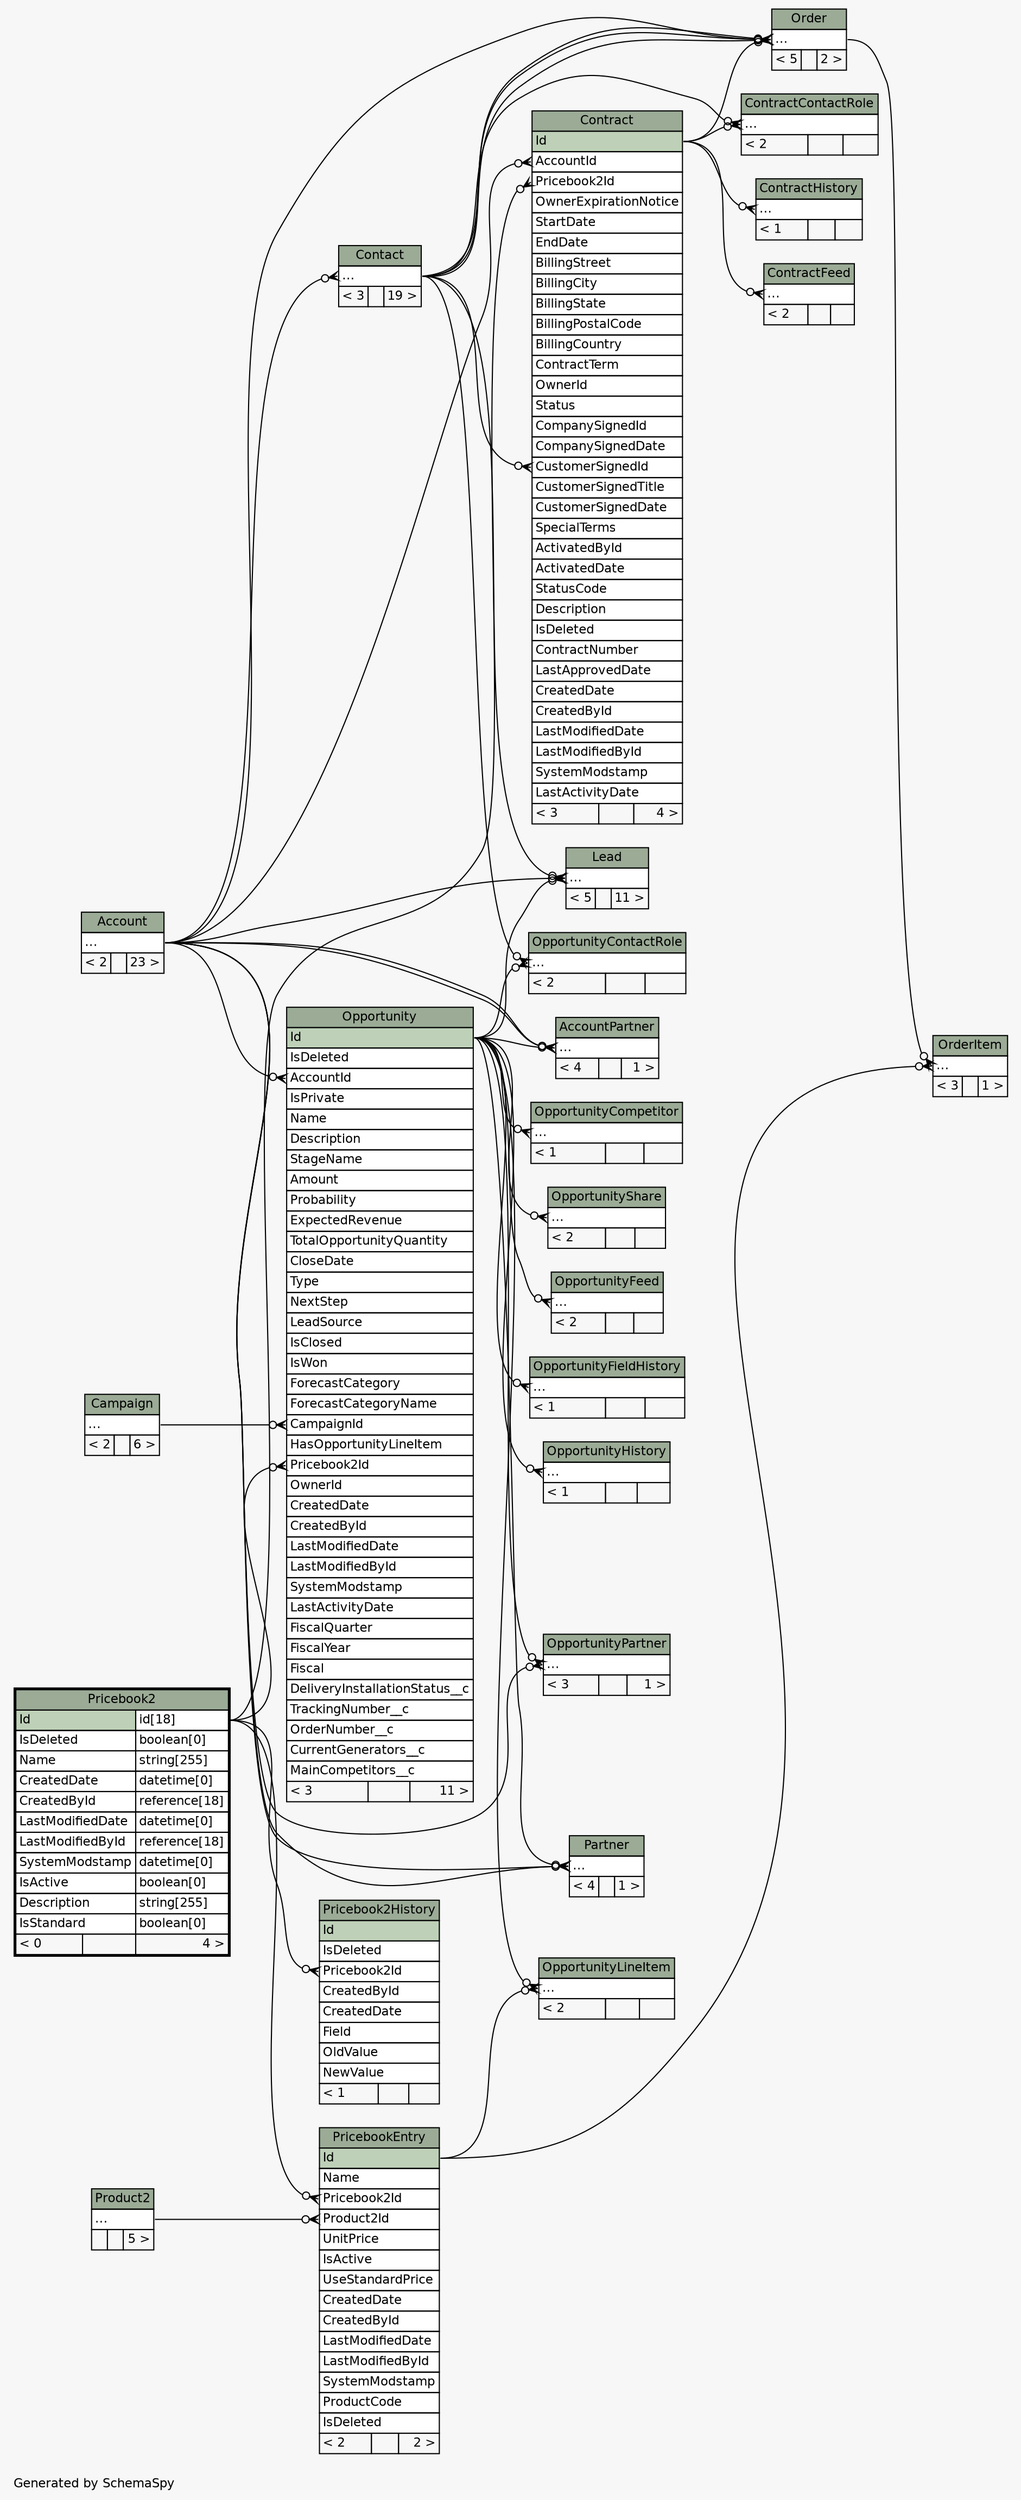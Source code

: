 // dot 2.36.0 on Mac OS X 10.11.6
// SchemaSpy rev 590
digraph "twoDegreesRelationshipsDiagram" {
  graph [
    rankdir="RL"
    bgcolor="#f7f7f7"
    label="\nGenerated by SchemaSpy"
    labeljust="l"
    nodesep="0.18"
    ranksep="0.46"
    fontname="Helvetica"
    fontsize="11"
  ];
  node [
    fontname="Helvetica"
    fontsize="11"
    shape="plaintext"
  ];
  edge [
    arrowsize="0.8"
  ];
  "AccountPartner":"elipses":w -> "Account":"elipses":e [arrowhead=none dir=back arrowtail=crowodot];
  "AccountPartner":"elipses":w -> "Account":"elipses":e [arrowhead=none dir=back arrowtail=crowodot];
  "AccountPartner":"elipses":w -> "Opportunity":"Id":e [arrowhead=none dir=back arrowtail=crowodot];
  "Contact":"elipses":w -> "Account":"elipses":e [arrowhead=none dir=back arrowtail=crowodot];
  "Contract":"AccountId":w -> "Account":"elipses":e [arrowhead=none dir=back arrowtail=crowodot];
  "Contract":"CustomerSignedId":w -> "Contact":"elipses":e [arrowhead=none dir=back arrowtail=crowodot];
  "Contract":"Pricebook2Id":w -> "Pricebook2":"Id.type":e [arrowhead=none dir=back arrowtail=crowodot];
  "ContractContactRole":"elipses":w -> "Contact":"elipses":e [arrowhead=none dir=back arrowtail=crowodot];
  "ContractContactRole":"elipses":w -> "Contract":"Id":e [arrowhead=none dir=back arrowtail=crowodot];
  "ContractFeed":"elipses":w -> "Contract":"Id":e [arrowhead=none dir=back arrowtail=crowodot];
  "ContractHistory":"elipses":w -> "Contract":"Id":e [arrowhead=none dir=back arrowtail=crowodot];
  "Lead":"elipses":w -> "Account":"elipses":e [arrowhead=none dir=back arrowtail=crowodot];
  "Lead":"elipses":w -> "Contact":"elipses":e [arrowhead=none dir=back arrowtail=crowodot];
  "Lead":"elipses":w -> "Opportunity":"Id":e [arrowhead=none dir=back arrowtail=crowodot];
  "Opportunity":"AccountId":w -> "Account":"elipses":e [arrowhead=none dir=back arrowtail=crowodot];
  "Opportunity":"CampaignId":w -> "Campaign":"elipses":e [arrowhead=none dir=back arrowtail=crowodot];
  "Opportunity":"Pricebook2Id":w -> "Pricebook2":"Id.type":e [arrowhead=none dir=back arrowtail=crowodot];
  "OpportunityCompetitor":"elipses":w -> "Opportunity":"Id":e [arrowhead=none dir=back arrowtail=crowodot];
  "OpportunityContactRole":"elipses":w -> "Contact":"elipses":e [arrowhead=none dir=back arrowtail=crowodot];
  "OpportunityContactRole":"elipses":w -> "Opportunity":"Id":e [arrowhead=none dir=back arrowtail=crowodot];
  "OpportunityFeed":"elipses":w -> "Opportunity":"Id":e [arrowhead=none dir=back arrowtail=crowodot];
  "OpportunityFieldHistory":"elipses":w -> "Opportunity":"Id":e [arrowhead=none dir=back arrowtail=crowodot];
  "OpportunityHistory":"elipses":w -> "Opportunity":"Id":e [arrowhead=none dir=back arrowtail=crowodot];
  "OpportunityLineItem":"elipses":w -> "Opportunity":"Id":e [arrowhead=none dir=back arrowtail=crowodot];
  "OpportunityLineItem":"elipses":w -> "PricebookEntry":"Id":e [arrowhead=none dir=back arrowtail=crowodot];
  "OpportunityPartner":"elipses":w -> "Account":"elipses":e [arrowhead=none dir=back arrowtail=crowodot];
  "OpportunityPartner":"elipses":w -> "Opportunity":"Id":e [arrowhead=none dir=back arrowtail=crowodot];
  "OpportunityShare":"elipses":w -> "Opportunity":"Id":e [arrowhead=none dir=back arrowtail=crowodot];
  "Order":"elipses":w -> "Account":"elipses":e [arrowhead=none dir=back arrowtail=crowodot];
  "Order":"elipses":w -> "Contact":"elipses":e [arrowhead=none dir=back arrowtail=crowodot];
  "Order":"elipses":w -> "Contract":"Id":e [arrowhead=none dir=back arrowtail=crowodot];
  "Order":"elipses":w -> "Contact":"elipses":e [arrowhead=none dir=back arrowtail=crowodot];
  "Order":"elipses":w -> "Contact":"elipses":e [arrowhead=none dir=back arrowtail=crowodot];
  "OrderItem":"elipses":w -> "Order":"elipses":e [arrowhead=none dir=back arrowtail=crowodot];
  "OrderItem":"elipses":w -> "PricebookEntry":"Id":e [arrowhead=none dir=back arrowtail=crowodot];
  "Partner":"elipses":w -> "Account":"elipses":e [arrowhead=none dir=back arrowtail=crowodot];
  "Partner":"elipses":w -> "Account":"elipses":e [arrowhead=none dir=back arrowtail=crowodot];
  "Partner":"elipses":w -> "Opportunity":"Id":e [arrowhead=none dir=back arrowtail=crowodot];
  "Pricebook2History":"Pricebook2Id":w -> "Pricebook2":"Id.type":e [arrowhead=none dir=back arrowtail=crowodot];
  "PricebookEntry":"Pricebook2Id":w -> "Pricebook2":"Id.type":e [arrowhead=none dir=back arrowtail=crowodot];
  "PricebookEntry":"Product2Id":w -> "Product2":"elipses":e [arrowhead=none dir=back arrowtail=crowodot];
  "Account" [
    label=<
    <TABLE BORDER="0" CELLBORDER="1" CELLSPACING="0" BGCOLOR="#ffffff">
      <TR><TD COLSPAN="3" BGCOLOR="#9bab96" ALIGN="CENTER">Account</TD></TR>
      <TR><TD PORT="elipses" COLSPAN="3" ALIGN="LEFT">...</TD></TR>
      <TR><TD ALIGN="LEFT" BGCOLOR="#f7f7f7">&lt; 2</TD><TD ALIGN="RIGHT" BGCOLOR="#f7f7f7">  </TD><TD ALIGN="RIGHT" BGCOLOR="#f7f7f7">23 &gt;</TD></TR>
    </TABLE>>
    URL="Account.html"
    tooltip="Account"
  ];
  "AccountPartner" [
    label=<
    <TABLE BORDER="0" CELLBORDER="1" CELLSPACING="0" BGCOLOR="#ffffff">
      <TR><TD COLSPAN="3" BGCOLOR="#9bab96" ALIGN="CENTER">AccountPartner</TD></TR>
      <TR><TD PORT="elipses" COLSPAN="3" ALIGN="LEFT">...</TD></TR>
      <TR><TD ALIGN="LEFT" BGCOLOR="#f7f7f7">&lt; 4</TD><TD ALIGN="RIGHT" BGCOLOR="#f7f7f7">  </TD><TD ALIGN="RIGHT" BGCOLOR="#f7f7f7">1 &gt;</TD></TR>
    </TABLE>>
    URL="AccountPartner.html"
    tooltip="AccountPartner"
  ];
  "Campaign" [
    label=<
    <TABLE BORDER="0" CELLBORDER="1" CELLSPACING="0" BGCOLOR="#ffffff">
      <TR><TD COLSPAN="3" BGCOLOR="#9bab96" ALIGN="CENTER">Campaign</TD></TR>
      <TR><TD PORT="elipses" COLSPAN="3" ALIGN="LEFT">...</TD></TR>
      <TR><TD ALIGN="LEFT" BGCOLOR="#f7f7f7">&lt; 2</TD><TD ALIGN="RIGHT" BGCOLOR="#f7f7f7">  </TD><TD ALIGN="RIGHT" BGCOLOR="#f7f7f7">6 &gt;</TD></TR>
    </TABLE>>
    URL="Campaign.html"
    tooltip="Campaign"
  ];
  "Contact" [
    label=<
    <TABLE BORDER="0" CELLBORDER="1" CELLSPACING="0" BGCOLOR="#ffffff">
      <TR><TD COLSPAN="3" BGCOLOR="#9bab96" ALIGN="CENTER">Contact</TD></TR>
      <TR><TD PORT="elipses" COLSPAN="3" ALIGN="LEFT">...</TD></TR>
      <TR><TD ALIGN="LEFT" BGCOLOR="#f7f7f7">&lt; 3</TD><TD ALIGN="RIGHT" BGCOLOR="#f7f7f7">  </TD><TD ALIGN="RIGHT" BGCOLOR="#f7f7f7">19 &gt;</TD></TR>
    </TABLE>>
    URL="Contact.html"
    tooltip="Contact"
  ];
  "Contract" [
    label=<
    <TABLE BORDER="0" CELLBORDER="1" CELLSPACING="0" BGCOLOR="#ffffff">
      <TR><TD COLSPAN="3" BGCOLOR="#9bab96" ALIGN="CENTER">Contract</TD></TR>
      <TR><TD PORT="Id" COLSPAN="3" BGCOLOR="#bed1b8" ALIGN="LEFT">Id</TD></TR>
      <TR><TD PORT="AccountId" COLSPAN="3" ALIGN="LEFT">AccountId</TD></TR>
      <TR><TD PORT="Pricebook2Id" COLSPAN="3" ALIGN="LEFT">Pricebook2Id</TD></TR>
      <TR><TD PORT="OwnerExpirationNotice" COLSPAN="3" ALIGN="LEFT">OwnerExpirationNotice</TD></TR>
      <TR><TD PORT="StartDate" COLSPAN="3" ALIGN="LEFT">StartDate</TD></TR>
      <TR><TD PORT="EndDate" COLSPAN="3" ALIGN="LEFT">EndDate</TD></TR>
      <TR><TD PORT="BillingStreet" COLSPAN="3" ALIGN="LEFT">BillingStreet</TD></TR>
      <TR><TD PORT="BillingCity" COLSPAN="3" ALIGN="LEFT">BillingCity</TD></TR>
      <TR><TD PORT="BillingState" COLSPAN="3" ALIGN="LEFT">BillingState</TD></TR>
      <TR><TD PORT="BillingPostalCode" COLSPAN="3" ALIGN="LEFT">BillingPostalCode</TD></TR>
      <TR><TD PORT="BillingCountry" COLSPAN="3" ALIGN="LEFT">BillingCountry</TD></TR>
      <TR><TD PORT="ContractTerm" COLSPAN="3" ALIGN="LEFT">ContractTerm</TD></TR>
      <TR><TD PORT="OwnerId" COLSPAN="3" ALIGN="LEFT">OwnerId</TD></TR>
      <TR><TD PORT="Status" COLSPAN="3" ALIGN="LEFT">Status</TD></TR>
      <TR><TD PORT="CompanySignedId" COLSPAN="3" ALIGN="LEFT">CompanySignedId</TD></TR>
      <TR><TD PORT="CompanySignedDate" COLSPAN="3" ALIGN="LEFT">CompanySignedDate</TD></TR>
      <TR><TD PORT="CustomerSignedId" COLSPAN="3" ALIGN="LEFT">CustomerSignedId</TD></TR>
      <TR><TD PORT="CustomerSignedTitle" COLSPAN="3" ALIGN="LEFT">CustomerSignedTitle</TD></TR>
      <TR><TD PORT="CustomerSignedDate" COLSPAN="3" ALIGN="LEFT">CustomerSignedDate</TD></TR>
      <TR><TD PORT="SpecialTerms" COLSPAN="3" ALIGN="LEFT">SpecialTerms</TD></TR>
      <TR><TD PORT="ActivatedById" COLSPAN="3" ALIGN="LEFT">ActivatedById</TD></TR>
      <TR><TD PORT="ActivatedDate" COLSPAN="3" ALIGN="LEFT">ActivatedDate</TD></TR>
      <TR><TD PORT="StatusCode" COLSPAN="3" ALIGN="LEFT">StatusCode</TD></TR>
      <TR><TD PORT="Description" COLSPAN="3" ALIGN="LEFT">Description</TD></TR>
      <TR><TD PORT="IsDeleted" COLSPAN="3" ALIGN="LEFT">IsDeleted</TD></TR>
      <TR><TD PORT="ContractNumber" COLSPAN="3" ALIGN="LEFT">ContractNumber</TD></TR>
      <TR><TD PORT="LastApprovedDate" COLSPAN="3" ALIGN="LEFT">LastApprovedDate</TD></TR>
      <TR><TD PORT="CreatedDate" COLSPAN="3" ALIGN="LEFT">CreatedDate</TD></TR>
      <TR><TD PORT="CreatedById" COLSPAN="3" ALIGN="LEFT">CreatedById</TD></TR>
      <TR><TD PORT="LastModifiedDate" COLSPAN="3" ALIGN="LEFT">LastModifiedDate</TD></TR>
      <TR><TD PORT="LastModifiedById" COLSPAN="3" ALIGN="LEFT">LastModifiedById</TD></TR>
      <TR><TD PORT="SystemModstamp" COLSPAN="3" ALIGN="LEFT">SystemModstamp</TD></TR>
      <TR><TD PORT="LastActivityDate" COLSPAN="3" ALIGN="LEFT">LastActivityDate</TD></TR>
      <TR><TD ALIGN="LEFT" BGCOLOR="#f7f7f7">&lt; 3</TD><TD ALIGN="RIGHT" BGCOLOR="#f7f7f7">  </TD><TD ALIGN="RIGHT" BGCOLOR="#f7f7f7">4 &gt;</TD></TR>
    </TABLE>>
    URL="Contract.html"
    tooltip="Contract"
  ];
  "ContractContactRole" [
    label=<
    <TABLE BORDER="0" CELLBORDER="1" CELLSPACING="0" BGCOLOR="#ffffff">
      <TR><TD COLSPAN="3" BGCOLOR="#9bab96" ALIGN="CENTER">ContractContactRole</TD></TR>
      <TR><TD PORT="elipses" COLSPAN="3" ALIGN="LEFT">...</TD></TR>
      <TR><TD ALIGN="LEFT" BGCOLOR="#f7f7f7">&lt; 2</TD><TD ALIGN="RIGHT" BGCOLOR="#f7f7f7">  </TD><TD ALIGN="RIGHT" BGCOLOR="#f7f7f7">  </TD></TR>
    </TABLE>>
    URL="ContractContactRole.html"
    tooltip="ContractContactRole"
  ];
  "ContractFeed" [
    label=<
    <TABLE BORDER="0" CELLBORDER="1" CELLSPACING="0" BGCOLOR="#ffffff">
      <TR><TD COLSPAN="3" BGCOLOR="#9bab96" ALIGN="CENTER">ContractFeed</TD></TR>
      <TR><TD PORT="elipses" COLSPAN="3" ALIGN="LEFT">...</TD></TR>
      <TR><TD ALIGN="LEFT" BGCOLOR="#f7f7f7">&lt; 2</TD><TD ALIGN="RIGHT" BGCOLOR="#f7f7f7">  </TD><TD ALIGN="RIGHT" BGCOLOR="#f7f7f7">  </TD></TR>
    </TABLE>>
    URL="ContractFeed.html"
    tooltip="ContractFeed"
  ];
  "ContractHistory" [
    label=<
    <TABLE BORDER="0" CELLBORDER="1" CELLSPACING="0" BGCOLOR="#ffffff">
      <TR><TD COLSPAN="3" BGCOLOR="#9bab96" ALIGN="CENTER">ContractHistory</TD></TR>
      <TR><TD PORT="elipses" COLSPAN="3" ALIGN="LEFT">...</TD></TR>
      <TR><TD ALIGN="LEFT" BGCOLOR="#f7f7f7">&lt; 1</TD><TD ALIGN="RIGHT" BGCOLOR="#f7f7f7">  </TD><TD ALIGN="RIGHT" BGCOLOR="#f7f7f7">  </TD></TR>
    </TABLE>>
    URL="ContractHistory.html"
    tooltip="ContractHistory"
  ];
  "Lead" [
    label=<
    <TABLE BORDER="0" CELLBORDER="1" CELLSPACING="0" BGCOLOR="#ffffff">
      <TR><TD COLSPAN="3" BGCOLOR="#9bab96" ALIGN="CENTER">Lead</TD></TR>
      <TR><TD PORT="elipses" COLSPAN="3" ALIGN="LEFT">...</TD></TR>
      <TR><TD ALIGN="LEFT" BGCOLOR="#f7f7f7">&lt; 5</TD><TD ALIGN="RIGHT" BGCOLOR="#f7f7f7">  </TD><TD ALIGN="RIGHT" BGCOLOR="#f7f7f7">11 &gt;</TD></TR>
    </TABLE>>
    URL="Lead.html"
    tooltip="Lead"
  ];
  "Opportunity" [
    label=<
    <TABLE BORDER="0" CELLBORDER="1" CELLSPACING="0" BGCOLOR="#ffffff">
      <TR><TD COLSPAN="3" BGCOLOR="#9bab96" ALIGN="CENTER">Opportunity</TD></TR>
      <TR><TD PORT="Id" COLSPAN="3" BGCOLOR="#bed1b8" ALIGN="LEFT">Id</TD></TR>
      <TR><TD PORT="IsDeleted" COLSPAN="3" ALIGN="LEFT">IsDeleted</TD></TR>
      <TR><TD PORT="AccountId" COLSPAN="3" ALIGN="LEFT">AccountId</TD></TR>
      <TR><TD PORT="IsPrivate" COLSPAN="3" ALIGN="LEFT">IsPrivate</TD></TR>
      <TR><TD PORT="Name" COLSPAN="3" ALIGN="LEFT">Name</TD></TR>
      <TR><TD PORT="Description" COLSPAN="3" ALIGN="LEFT">Description</TD></TR>
      <TR><TD PORT="StageName" COLSPAN="3" ALIGN="LEFT">StageName</TD></TR>
      <TR><TD PORT="Amount" COLSPAN="3" ALIGN="LEFT">Amount</TD></TR>
      <TR><TD PORT="Probability" COLSPAN="3" ALIGN="LEFT">Probability</TD></TR>
      <TR><TD PORT="ExpectedRevenue" COLSPAN="3" ALIGN="LEFT">ExpectedRevenue</TD></TR>
      <TR><TD PORT="TotalOpportunityQuantity" COLSPAN="3" ALIGN="LEFT">TotalOpportunityQuantity</TD></TR>
      <TR><TD PORT="CloseDate" COLSPAN="3" ALIGN="LEFT">CloseDate</TD></TR>
      <TR><TD PORT="Type" COLSPAN="3" ALIGN="LEFT">Type</TD></TR>
      <TR><TD PORT="NextStep" COLSPAN="3" ALIGN="LEFT">NextStep</TD></TR>
      <TR><TD PORT="LeadSource" COLSPAN="3" ALIGN="LEFT">LeadSource</TD></TR>
      <TR><TD PORT="IsClosed" COLSPAN="3" ALIGN="LEFT">IsClosed</TD></TR>
      <TR><TD PORT="IsWon" COLSPAN="3" ALIGN="LEFT">IsWon</TD></TR>
      <TR><TD PORT="ForecastCategory" COLSPAN="3" ALIGN="LEFT">ForecastCategory</TD></TR>
      <TR><TD PORT="ForecastCategoryName" COLSPAN="3" ALIGN="LEFT">ForecastCategoryName</TD></TR>
      <TR><TD PORT="CampaignId" COLSPAN="3" ALIGN="LEFT">CampaignId</TD></TR>
      <TR><TD PORT="HasOpportunityLineItem" COLSPAN="3" ALIGN="LEFT">HasOpportunityLineItem</TD></TR>
      <TR><TD PORT="Pricebook2Id" COLSPAN="3" ALIGN="LEFT">Pricebook2Id</TD></TR>
      <TR><TD PORT="OwnerId" COLSPAN="3" ALIGN="LEFT">OwnerId</TD></TR>
      <TR><TD PORT="CreatedDate" COLSPAN="3" ALIGN="LEFT">CreatedDate</TD></TR>
      <TR><TD PORT="CreatedById" COLSPAN="3" ALIGN="LEFT">CreatedById</TD></TR>
      <TR><TD PORT="LastModifiedDate" COLSPAN="3" ALIGN="LEFT">LastModifiedDate</TD></TR>
      <TR><TD PORT="LastModifiedById" COLSPAN="3" ALIGN="LEFT">LastModifiedById</TD></TR>
      <TR><TD PORT="SystemModstamp" COLSPAN="3" ALIGN="LEFT">SystemModstamp</TD></TR>
      <TR><TD PORT="LastActivityDate" COLSPAN="3" ALIGN="LEFT">LastActivityDate</TD></TR>
      <TR><TD PORT="FiscalQuarter" COLSPAN="3" ALIGN="LEFT">FiscalQuarter</TD></TR>
      <TR><TD PORT="FiscalYear" COLSPAN="3" ALIGN="LEFT">FiscalYear</TD></TR>
      <TR><TD PORT="Fiscal" COLSPAN="3" ALIGN="LEFT">Fiscal</TD></TR>
      <TR><TD PORT="DeliveryInstallationStatus__c" COLSPAN="3" ALIGN="LEFT">DeliveryInstallationStatus__c</TD></TR>
      <TR><TD PORT="TrackingNumber__c" COLSPAN="3" ALIGN="LEFT">TrackingNumber__c</TD></TR>
      <TR><TD PORT="OrderNumber__c" COLSPAN="3" ALIGN="LEFT">OrderNumber__c</TD></TR>
      <TR><TD PORT="CurrentGenerators__c" COLSPAN="3" ALIGN="LEFT">CurrentGenerators__c</TD></TR>
      <TR><TD PORT="MainCompetitors__c" COLSPAN="3" ALIGN="LEFT">MainCompetitors__c</TD></TR>
      <TR><TD ALIGN="LEFT" BGCOLOR="#f7f7f7">&lt; 3</TD><TD ALIGN="RIGHT" BGCOLOR="#f7f7f7">  </TD><TD ALIGN="RIGHT" BGCOLOR="#f7f7f7">11 &gt;</TD></TR>
    </TABLE>>
    URL="Opportunity.html"
    tooltip="Opportunity"
  ];
  "OpportunityCompetitor" [
    label=<
    <TABLE BORDER="0" CELLBORDER="1" CELLSPACING="0" BGCOLOR="#ffffff">
      <TR><TD COLSPAN="3" BGCOLOR="#9bab96" ALIGN="CENTER">OpportunityCompetitor</TD></TR>
      <TR><TD PORT="elipses" COLSPAN="3" ALIGN="LEFT">...</TD></TR>
      <TR><TD ALIGN="LEFT" BGCOLOR="#f7f7f7">&lt; 1</TD><TD ALIGN="RIGHT" BGCOLOR="#f7f7f7">  </TD><TD ALIGN="RIGHT" BGCOLOR="#f7f7f7">  </TD></TR>
    </TABLE>>
    URL="OpportunityCompetitor.html"
    tooltip="OpportunityCompetitor"
  ];
  "OpportunityContactRole" [
    label=<
    <TABLE BORDER="0" CELLBORDER="1" CELLSPACING="0" BGCOLOR="#ffffff">
      <TR><TD COLSPAN="3" BGCOLOR="#9bab96" ALIGN="CENTER">OpportunityContactRole</TD></TR>
      <TR><TD PORT="elipses" COLSPAN="3" ALIGN="LEFT">...</TD></TR>
      <TR><TD ALIGN="LEFT" BGCOLOR="#f7f7f7">&lt; 2</TD><TD ALIGN="RIGHT" BGCOLOR="#f7f7f7">  </TD><TD ALIGN="RIGHT" BGCOLOR="#f7f7f7">  </TD></TR>
    </TABLE>>
    URL="OpportunityContactRole.html"
    tooltip="OpportunityContactRole"
  ];
  "OpportunityFeed" [
    label=<
    <TABLE BORDER="0" CELLBORDER="1" CELLSPACING="0" BGCOLOR="#ffffff">
      <TR><TD COLSPAN="3" BGCOLOR="#9bab96" ALIGN="CENTER">OpportunityFeed</TD></TR>
      <TR><TD PORT="elipses" COLSPAN="3" ALIGN="LEFT">...</TD></TR>
      <TR><TD ALIGN="LEFT" BGCOLOR="#f7f7f7">&lt; 2</TD><TD ALIGN="RIGHT" BGCOLOR="#f7f7f7">  </TD><TD ALIGN="RIGHT" BGCOLOR="#f7f7f7">  </TD></TR>
    </TABLE>>
    URL="OpportunityFeed.html"
    tooltip="OpportunityFeed"
  ];
  "OpportunityFieldHistory" [
    label=<
    <TABLE BORDER="0" CELLBORDER="1" CELLSPACING="0" BGCOLOR="#ffffff">
      <TR><TD COLSPAN="3" BGCOLOR="#9bab96" ALIGN="CENTER">OpportunityFieldHistory</TD></TR>
      <TR><TD PORT="elipses" COLSPAN="3" ALIGN="LEFT">...</TD></TR>
      <TR><TD ALIGN="LEFT" BGCOLOR="#f7f7f7">&lt; 1</TD><TD ALIGN="RIGHT" BGCOLOR="#f7f7f7">  </TD><TD ALIGN="RIGHT" BGCOLOR="#f7f7f7">  </TD></TR>
    </TABLE>>
    URL="OpportunityFieldHistory.html"
    tooltip="OpportunityFieldHistory"
  ];
  "OpportunityHistory" [
    label=<
    <TABLE BORDER="0" CELLBORDER="1" CELLSPACING="0" BGCOLOR="#ffffff">
      <TR><TD COLSPAN="3" BGCOLOR="#9bab96" ALIGN="CENTER">OpportunityHistory</TD></TR>
      <TR><TD PORT="elipses" COLSPAN="3" ALIGN="LEFT">...</TD></TR>
      <TR><TD ALIGN="LEFT" BGCOLOR="#f7f7f7">&lt; 1</TD><TD ALIGN="RIGHT" BGCOLOR="#f7f7f7">  </TD><TD ALIGN="RIGHT" BGCOLOR="#f7f7f7">  </TD></TR>
    </TABLE>>
    URL="OpportunityHistory.html"
    tooltip="OpportunityHistory"
  ];
  "OpportunityLineItem" [
    label=<
    <TABLE BORDER="0" CELLBORDER="1" CELLSPACING="0" BGCOLOR="#ffffff">
      <TR><TD COLSPAN="3" BGCOLOR="#9bab96" ALIGN="CENTER">OpportunityLineItem</TD></TR>
      <TR><TD PORT="elipses" COLSPAN="3" ALIGN="LEFT">...</TD></TR>
      <TR><TD ALIGN="LEFT" BGCOLOR="#f7f7f7">&lt; 2</TD><TD ALIGN="RIGHT" BGCOLOR="#f7f7f7">  </TD><TD ALIGN="RIGHT" BGCOLOR="#f7f7f7">  </TD></TR>
    </TABLE>>
    URL="OpportunityLineItem.html"
    tooltip="OpportunityLineItem"
  ];
  "OpportunityPartner" [
    label=<
    <TABLE BORDER="0" CELLBORDER="1" CELLSPACING="0" BGCOLOR="#ffffff">
      <TR><TD COLSPAN="3" BGCOLOR="#9bab96" ALIGN="CENTER">OpportunityPartner</TD></TR>
      <TR><TD PORT="elipses" COLSPAN="3" ALIGN="LEFT">...</TD></TR>
      <TR><TD ALIGN="LEFT" BGCOLOR="#f7f7f7">&lt; 3</TD><TD ALIGN="RIGHT" BGCOLOR="#f7f7f7">  </TD><TD ALIGN="RIGHT" BGCOLOR="#f7f7f7">1 &gt;</TD></TR>
    </TABLE>>
    URL="OpportunityPartner.html"
    tooltip="OpportunityPartner"
  ];
  "OpportunityShare" [
    label=<
    <TABLE BORDER="0" CELLBORDER="1" CELLSPACING="0" BGCOLOR="#ffffff">
      <TR><TD COLSPAN="3" BGCOLOR="#9bab96" ALIGN="CENTER">OpportunityShare</TD></TR>
      <TR><TD PORT="elipses" COLSPAN="3" ALIGN="LEFT">...</TD></TR>
      <TR><TD ALIGN="LEFT" BGCOLOR="#f7f7f7">&lt; 2</TD><TD ALIGN="RIGHT" BGCOLOR="#f7f7f7">  </TD><TD ALIGN="RIGHT" BGCOLOR="#f7f7f7">  </TD></TR>
    </TABLE>>
    URL="OpportunityShare.html"
    tooltip="OpportunityShare"
  ];
  "Order" [
    label=<
    <TABLE BORDER="0" CELLBORDER="1" CELLSPACING="0" BGCOLOR="#ffffff">
      <TR><TD COLSPAN="3" BGCOLOR="#9bab96" ALIGN="CENTER">Order</TD></TR>
      <TR><TD PORT="elipses" COLSPAN="3" ALIGN="LEFT">...</TD></TR>
      <TR><TD ALIGN="LEFT" BGCOLOR="#f7f7f7">&lt; 5</TD><TD ALIGN="RIGHT" BGCOLOR="#f7f7f7">  </TD><TD ALIGN="RIGHT" BGCOLOR="#f7f7f7">2 &gt;</TD></TR>
    </TABLE>>
    URL="Order.html"
    tooltip="Order"
  ];
  "OrderItem" [
    label=<
    <TABLE BORDER="0" CELLBORDER="1" CELLSPACING="0" BGCOLOR="#ffffff">
      <TR><TD COLSPAN="3" BGCOLOR="#9bab96" ALIGN="CENTER">OrderItem</TD></TR>
      <TR><TD PORT="elipses" COLSPAN="3" ALIGN="LEFT">...</TD></TR>
      <TR><TD ALIGN="LEFT" BGCOLOR="#f7f7f7">&lt; 3</TD><TD ALIGN="RIGHT" BGCOLOR="#f7f7f7">  </TD><TD ALIGN="RIGHT" BGCOLOR="#f7f7f7">1 &gt;</TD></TR>
    </TABLE>>
    URL="OrderItem.html"
    tooltip="OrderItem"
  ];
  "Partner" [
    label=<
    <TABLE BORDER="0" CELLBORDER="1" CELLSPACING="0" BGCOLOR="#ffffff">
      <TR><TD COLSPAN="3" BGCOLOR="#9bab96" ALIGN="CENTER">Partner</TD></TR>
      <TR><TD PORT="elipses" COLSPAN="3" ALIGN="LEFT">...</TD></TR>
      <TR><TD ALIGN="LEFT" BGCOLOR="#f7f7f7">&lt; 4</TD><TD ALIGN="RIGHT" BGCOLOR="#f7f7f7">  </TD><TD ALIGN="RIGHT" BGCOLOR="#f7f7f7">1 &gt;</TD></TR>
    </TABLE>>
    URL="Partner.html"
    tooltip="Partner"
  ];
  "Pricebook2" [
    label=<
    <TABLE BORDER="2" CELLBORDER="1" CELLSPACING="0" BGCOLOR="#ffffff">
      <TR><TD COLSPAN="3" BGCOLOR="#9bab96" ALIGN="CENTER">Pricebook2</TD></TR>
      <TR><TD PORT="Id" COLSPAN="2" BGCOLOR="#bed1b8" ALIGN="LEFT">Id</TD><TD PORT="Id.type" ALIGN="LEFT">id[18]</TD></TR>
      <TR><TD PORT="IsDeleted" COLSPAN="2" ALIGN="LEFT">IsDeleted</TD><TD PORT="IsDeleted.type" ALIGN="LEFT">boolean[0]</TD></TR>
      <TR><TD PORT="Name" COLSPAN="2" ALIGN="LEFT">Name</TD><TD PORT="Name.type" ALIGN="LEFT">string[255]</TD></TR>
      <TR><TD PORT="CreatedDate" COLSPAN="2" ALIGN="LEFT">CreatedDate</TD><TD PORT="CreatedDate.type" ALIGN="LEFT">datetime[0]</TD></TR>
      <TR><TD PORT="CreatedById" COLSPAN="2" ALIGN="LEFT">CreatedById</TD><TD PORT="CreatedById.type" ALIGN="LEFT">reference[18]</TD></TR>
      <TR><TD PORT="LastModifiedDate" COLSPAN="2" ALIGN="LEFT">LastModifiedDate</TD><TD PORT="LastModifiedDate.type" ALIGN="LEFT">datetime[0]</TD></TR>
      <TR><TD PORT="LastModifiedById" COLSPAN="2" ALIGN="LEFT">LastModifiedById</TD><TD PORT="LastModifiedById.type" ALIGN="LEFT">reference[18]</TD></TR>
      <TR><TD PORT="SystemModstamp" COLSPAN="2" ALIGN="LEFT">SystemModstamp</TD><TD PORT="SystemModstamp.type" ALIGN="LEFT">datetime[0]</TD></TR>
      <TR><TD PORT="IsActive" COLSPAN="2" ALIGN="LEFT">IsActive</TD><TD PORT="IsActive.type" ALIGN="LEFT">boolean[0]</TD></TR>
      <TR><TD PORT="Description" COLSPAN="2" ALIGN="LEFT">Description</TD><TD PORT="Description.type" ALIGN="LEFT">string[255]</TD></TR>
      <TR><TD PORT="IsStandard" COLSPAN="2" ALIGN="LEFT">IsStandard</TD><TD PORT="IsStandard.type" ALIGN="LEFT">boolean[0]</TD></TR>
      <TR><TD ALIGN="LEFT" BGCOLOR="#f7f7f7">&lt; 0</TD><TD ALIGN="RIGHT" BGCOLOR="#f7f7f7">  </TD><TD ALIGN="RIGHT" BGCOLOR="#f7f7f7">4 &gt;</TD></TR>
    </TABLE>>
    URL="Pricebook2.html"
    tooltip="Pricebook2"
  ];
  "Pricebook2History" [
    label=<
    <TABLE BORDER="0" CELLBORDER="1" CELLSPACING="0" BGCOLOR="#ffffff">
      <TR><TD COLSPAN="3" BGCOLOR="#9bab96" ALIGN="CENTER">Pricebook2History</TD></TR>
      <TR><TD PORT="Id" COLSPAN="3" BGCOLOR="#bed1b8" ALIGN="LEFT">Id</TD></TR>
      <TR><TD PORT="IsDeleted" COLSPAN="3" ALIGN="LEFT">IsDeleted</TD></TR>
      <TR><TD PORT="Pricebook2Id" COLSPAN="3" ALIGN="LEFT">Pricebook2Id</TD></TR>
      <TR><TD PORT="CreatedById" COLSPAN="3" ALIGN="LEFT">CreatedById</TD></TR>
      <TR><TD PORT="CreatedDate" COLSPAN="3" ALIGN="LEFT">CreatedDate</TD></TR>
      <TR><TD PORT="Field" COLSPAN="3" ALIGN="LEFT">Field</TD></TR>
      <TR><TD PORT="OldValue" COLSPAN="3" ALIGN="LEFT">OldValue</TD></TR>
      <TR><TD PORT="NewValue" COLSPAN="3" ALIGN="LEFT">NewValue</TD></TR>
      <TR><TD ALIGN="LEFT" BGCOLOR="#f7f7f7">&lt; 1</TD><TD ALIGN="RIGHT" BGCOLOR="#f7f7f7">  </TD><TD ALIGN="RIGHT" BGCOLOR="#f7f7f7">  </TD></TR>
    </TABLE>>
    URL="Pricebook2History.html"
    tooltip="Pricebook2History"
  ];
  "PricebookEntry" [
    label=<
    <TABLE BORDER="0" CELLBORDER="1" CELLSPACING="0" BGCOLOR="#ffffff">
      <TR><TD COLSPAN="3" BGCOLOR="#9bab96" ALIGN="CENTER">PricebookEntry</TD></TR>
      <TR><TD PORT="Id" COLSPAN="3" BGCOLOR="#bed1b8" ALIGN="LEFT">Id</TD></TR>
      <TR><TD PORT="Name" COLSPAN="3" ALIGN="LEFT">Name</TD></TR>
      <TR><TD PORT="Pricebook2Id" COLSPAN="3" ALIGN="LEFT">Pricebook2Id</TD></TR>
      <TR><TD PORT="Product2Id" COLSPAN="3" ALIGN="LEFT">Product2Id</TD></TR>
      <TR><TD PORT="UnitPrice" COLSPAN="3" ALIGN="LEFT">UnitPrice</TD></TR>
      <TR><TD PORT="IsActive" COLSPAN="3" ALIGN="LEFT">IsActive</TD></TR>
      <TR><TD PORT="UseStandardPrice" COLSPAN="3" ALIGN="LEFT">UseStandardPrice</TD></TR>
      <TR><TD PORT="CreatedDate" COLSPAN="3" ALIGN="LEFT">CreatedDate</TD></TR>
      <TR><TD PORT="CreatedById" COLSPAN="3" ALIGN="LEFT">CreatedById</TD></TR>
      <TR><TD PORT="LastModifiedDate" COLSPAN="3" ALIGN="LEFT">LastModifiedDate</TD></TR>
      <TR><TD PORT="LastModifiedById" COLSPAN="3" ALIGN="LEFT">LastModifiedById</TD></TR>
      <TR><TD PORT="SystemModstamp" COLSPAN="3" ALIGN="LEFT">SystemModstamp</TD></TR>
      <TR><TD PORT="ProductCode" COLSPAN="3" ALIGN="LEFT">ProductCode</TD></TR>
      <TR><TD PORT="IsDeleted" COLSPAN="3" ALIGN="LEFT">IsDeleted</TD></TR>
      <TR><TD ALIGN="LEFT" BGCOLOR="#f7f7f7">&lt; 2</TD><TD ALIGN="RIGHT" BGCOLOR="#f7f7f7">  </TD><TD ALIGN="RIGHT" BGCOLOR="#f7f7f7">2 &gt;</TD></TR>
    </TABLE>>
    URL="PricebookEntry.html"
    tooltip="PricebookEntry"
  ];
  "Product2" [
    label=<
    <TABLE BORDER="0" CELLBORDER="1" CELLSPACING="0" BGCOLOR="#ffffff">
      <TR><TD COLSPAN="3" BGCOLOR="#9bab96" ALIGN="CENTER">Product2</TD></TR>
      <TR><TD PORT="elipses" COLSPAN="3" ALIGN="LEFT">...</TD></TR>
      <TR><TD ALIGN="LEFT" BGCOLOR="#f7f7f7">  </TD><TD ALIGN="RIGHT" BGCOLOR="#f7f7f7">  </TD><TD ALIGN="RIGHT" BGCOLOR="#f7f7f7">5 &gt;</TD></TR>
    </TABLE>>
    URL="Product2.html"
    tooltip="Product2"
  ];
}
